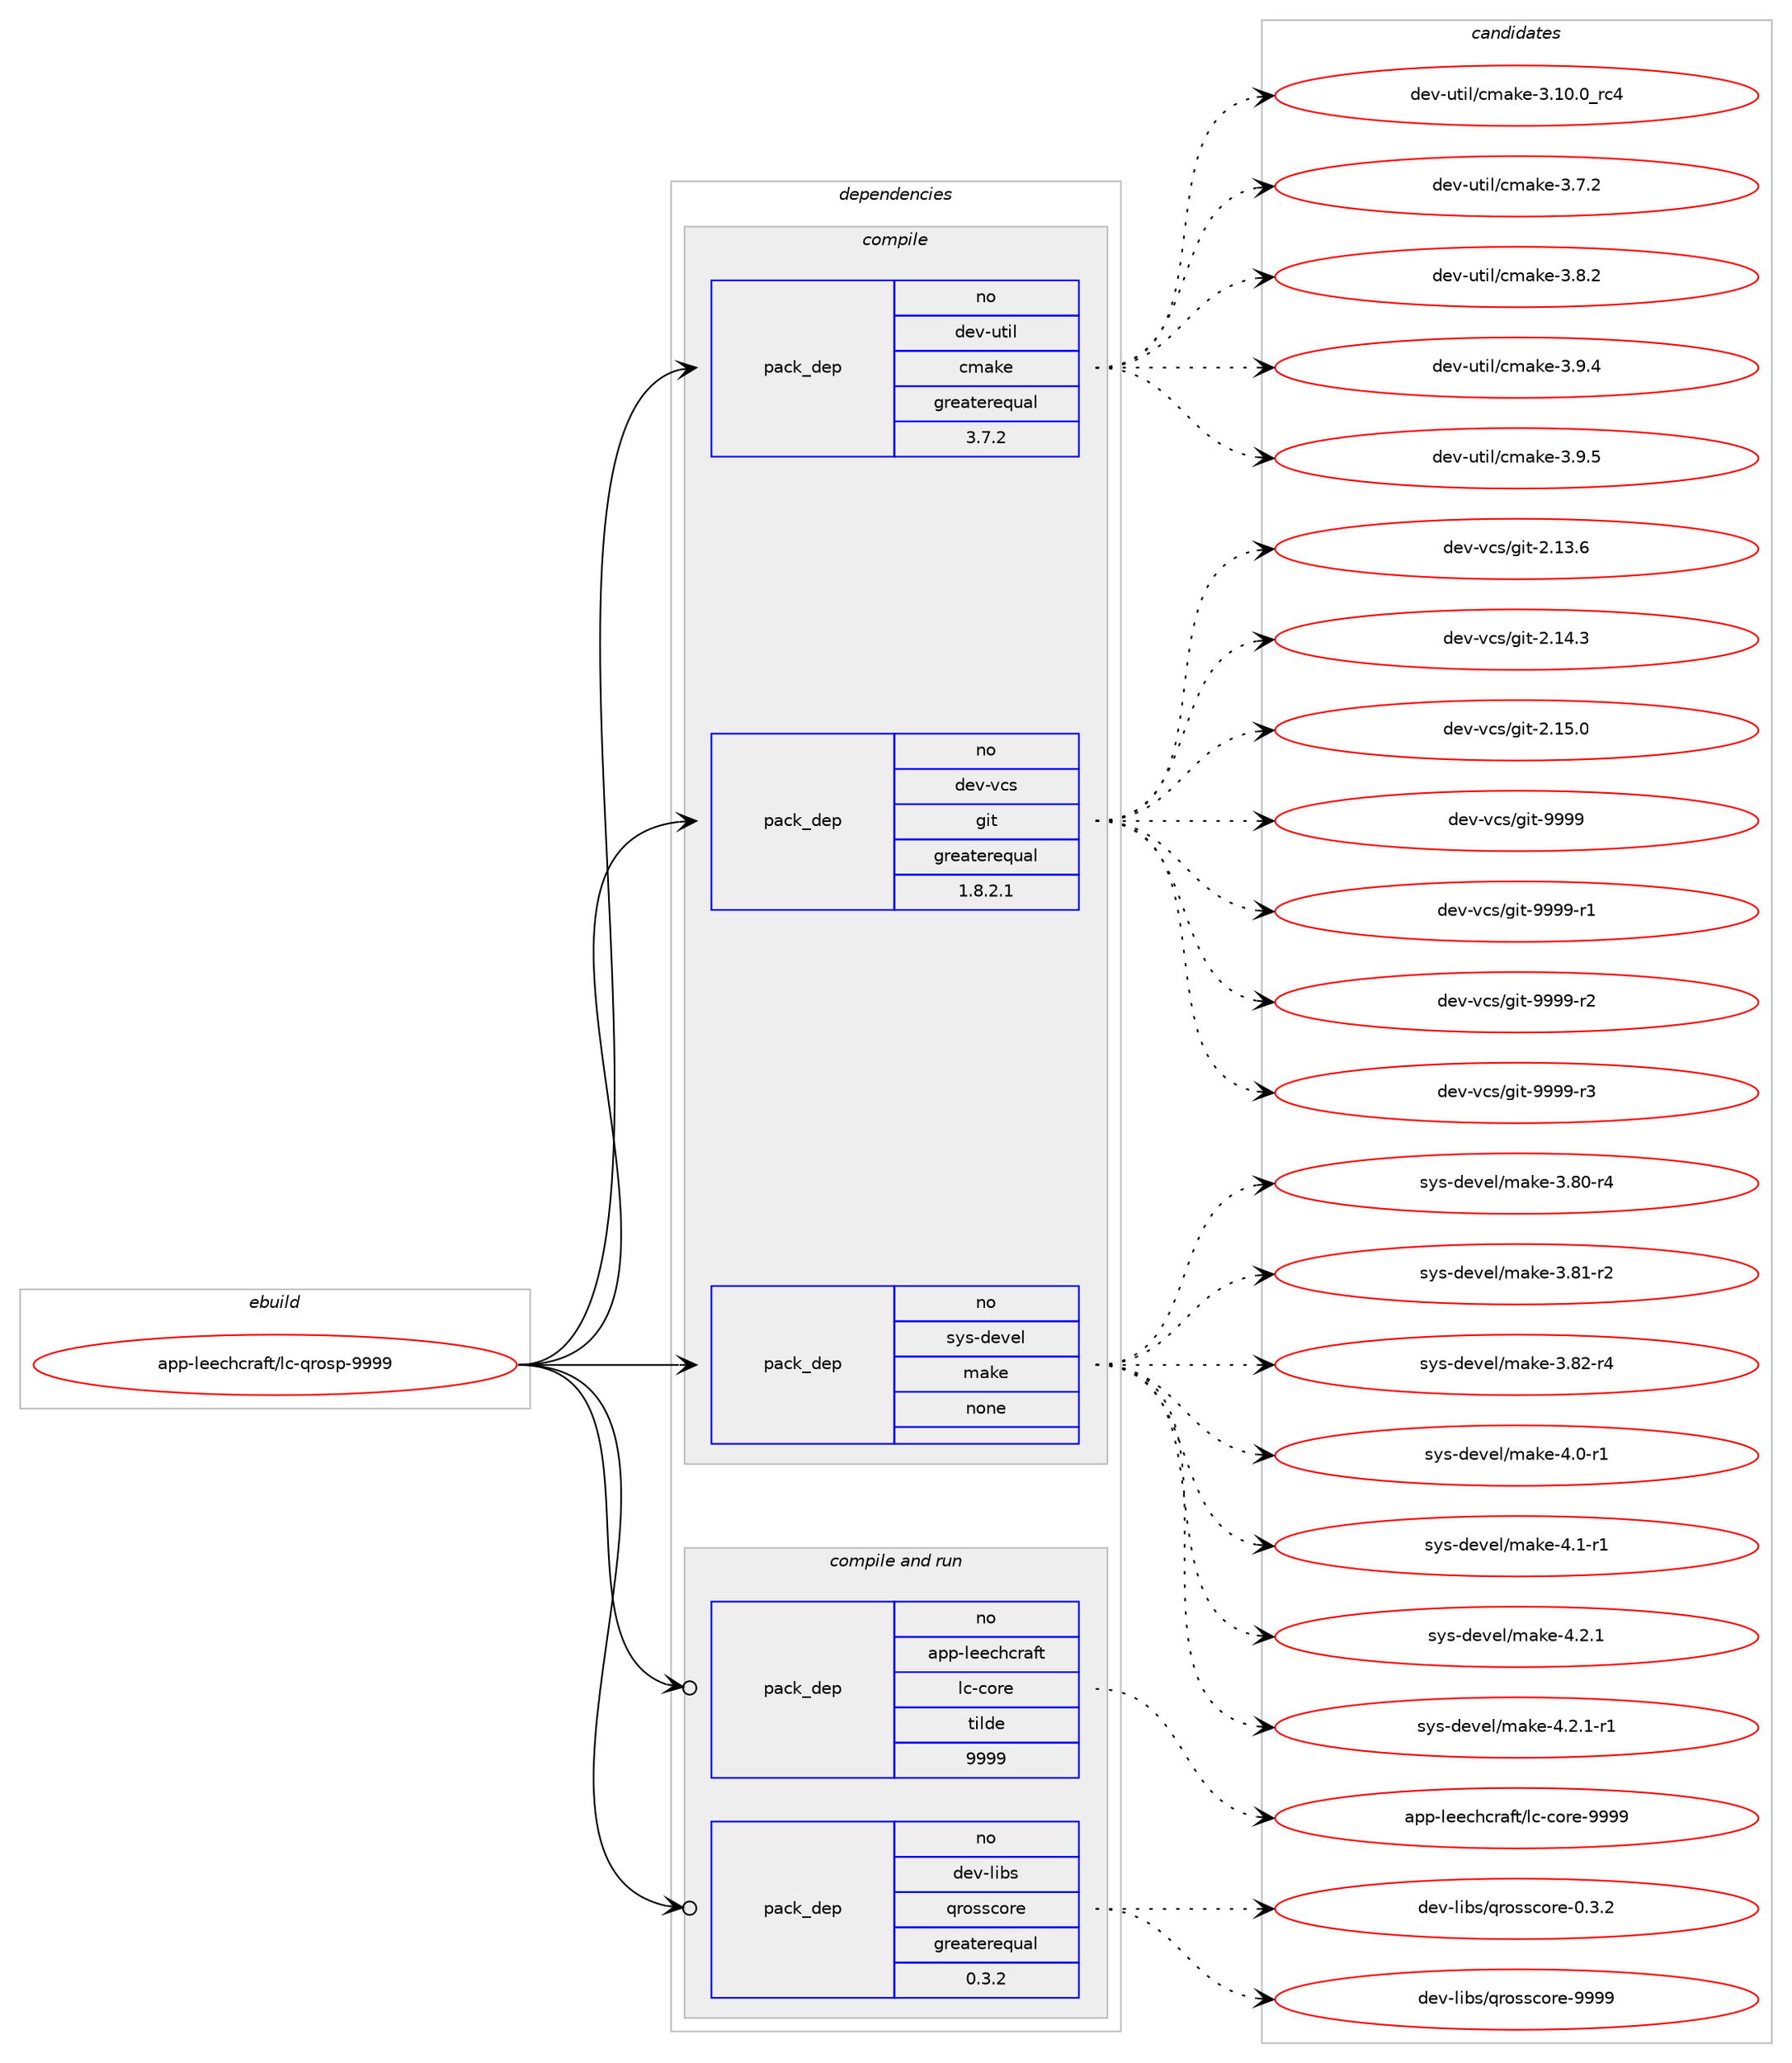 digraph prolog {

# *************
# Graph options
# *************

newrank=true;
concentrate=true;
compound=true;
graph [rankdir=LR,fontname=Helvetica,fontsize=10,ranksep=1.5];#, ranksep=2.5, nodesep=0.2];
edge  [arrowhead=vee];
node  [fontname=Helvetica,fontsize=10];

# **********
# The ebuild
# **********

subgraph cluster_leftcol {
color=gray;
rank=same;
label=<<i>ebuild</i>>;
id [label="app-leechcraft/lc-qrosp-9999", color=red, width=4, href="../app-leechcraft/lc-qrosp-9999.svg"];
}

# ****************
# The dependencies
# ****************

subgraph cluster_midcol {
color=gray;
label=<<i>dependencies</i>>;
subgraph cluster_compile {
fillcolor="#eeeeee";
style=filled;
label=<<i>compile</i>>;
subgraph pack31963 {
dependency44837 [label=<<TABLE BORDER="0" CELLBORDER="1" CELLSPACING="0" CELLPADDING="4" WIDTH="220"><TR><TD ROWSPAN="6" CELLPADDING="30">pack_dep</TD></TR><TR><TD WIDTH="110">no</TD></TR><TR><TD>dev-util</TD></TR><TR><TD>cmake</TD></TR><TR><TD>greaterequal</TD></TR><TR><TD>3.7.2</TD></TR></TABLE>>, shape=none, color=blue];
}
id:e -> dependency44837:w [weight=20,style="solid",arrowhead="vee"];
subgraph pack31964 {
dependency44838 [label=<<TABLE BORDER="0" CELLBORDER="1" CELLSPACING="0" CELLPADDING="4" WIDTH="220"><TR><TD ROWSPAN="6" CELLPADDING="30">pack_dep</TD></TR><TR><TD WIDTH="110">no</TD></TR><TR><TD>dev-vcs</TD></TR><TR><TD>git</TD></TR><TR><TD>greaterequal</TD></TR><TR><TD>1.8.2.1</TD></TR></TABLE>>, shape=none, color=blue];
}
id:e -> dependency44838:w [weight=20,style="solid",arrowhead="vee"];
subgraph pack31965 {
dependency44839 [label=<<TABLE BORDER="0" CELLBORDER="1" CELLSPACING="0" CELLPADDING="4" WIDTH="220"><TR><TD ROWSPAN="6" CELLPADDING="30">pack_dep</TD></TR><TR><TD WIDTH="110">no</TD></TR><TR><TD>sys-devel</TD></TR><TR><TD>make</TD></TR><TR><TD>none</TD></TR><TR><TD></TD></TR></TABLE>>, shape=none, color=blue];
}
id:e -> dependency44839:w [weight=20,style="solid",arrowhead="vee"];
}
subgraph cluster_compileandrun {
fillcolor="#eeeeee";
style=filled;
label=<<i>compile and run</i>>;
subgraph pack31966 {
dependency44840 [label=<<TABLE BORDER="0" CELLBORDER="1" CELLSPACING="0" CELLPADDING="4" WIDTH="220"><TR><TD ROWSPAN="6" CELLPADDING="30">pack_dep</TD></TR><TR><TD WIDTH="110">no</TD></TR><TR><TD>app-leechcraft</TD></TR><TR><TD>lc-core</TD></TR><TR><TD>tilde</TD></TR><TR><TD>9999</TD></TR></TABLE>>, shape=none, color=blue];
}
id:e -> dependency44840:w [weight=20,style="solid",arrowhead="odotvee"];
subgraph pack31967 {
dependency44841 [label=<<TABLE BORDER="0" CELLBORDER="1" CELLSPACING="0" CELLPADDING="4" WIDTH="220"><TR><TD ROWSPAN="6" CELLPADDING="30">pack_dep</TD></TR><TR><TD WIDTH="110">no</TD></TR><TR><TD>dev-libs</TD></TR><TR><TD>qrosscore</TD></TR><TR><TD>greaterequal</TD></TR><TR><TD>0.3.2</TD></TR></TABLE>>, shape=none, color=blue];
}
id:e -> dependency44841:w [weight=20,style="solid",arrowhead="odotvee"];
}
subgraph cluster_run {
fillcolor="#eeeeee";
style=filled;
label=<<i>run</i>>;
}
}

# **************
# The candidates
# **************

subgraph cluster_choices {
rank=same;
color=gray;
label=<<i>candidates</i>>;

subgraph choice31963 {
color=black;
nodesep=1;
choice1001011184511711610510847991099710710145514649484648951149952 [label="dev-util/cmake-3.10.0_rc4", color=red, width=4,href="../dev-util/cmake-3.10.0_rc4.svg"];
choice10010111845117116105108479910997107101455146554650 [label="dev-util/cmake-3.7.2", color=red, width=4,href="../dev-util/cmake-3.7.2.svg"];
choice10010111845117116105108479910997107101455146564650 [label="dev-util/cmake-3.8.2", color=red, width=4,href="../dev-util/cmake-3.8.2.svg"];
choice10010111845117116105108479910997107101455146574652 [label="dev-util/cmake-3.9.4", color=red, width=4,href="../dev-util/cmake-3.9.4.svg"];
choice10010111845117116105108479910997107101455146574653 [label="dev-util/cmake-3.9.5", color=red, width=4,href="../dev-util/cmake-3.9.5.svg"];
dependency44837:e -> choice1001011184511711610510847991099710710145514649484648951149952:w [style=dotted,weight="100"];
dependency44837:e -> choice10010111845117116105108479910997107101455146554650:w [style=dotted,weight="100"];
dependency44837:e -> choice10010111845117116105108479910997107101455146564650:w [style=dotted,weight="100"];
dependency44837:e -> choice10010111845117116105108479910997107101455146574652:w [style=dotted,weight="100"];
dependency44837:e -> choice10010111845117116105108479910997107101455146574653:w [style=dotted,weight="100"];
}
subgraph choice31964 {
color=black;
nodesep=1;
choice10010111845118991154710310511645504649514654 [label="dev-vcs/git-2.13.6", color=red, width=4,href="../dev-vcs/git-2.13.6.svg"];
choice10010111845118991154710310511645504649524651 [label="dev-vcs/git-2.14.3", color=red, width=4,href="../dev-vcs/git-2.14.3.svg"];
choice10010111845118991154710310511645504649534648 [label="dev-vcs/git-2.15.0", color=red, width=4,href="../dev-vcs/git-2.15.0.svg"];
choice1001011184511899115471031051164557575757 [label="dev-vcs/git-9999", color=red, width=4,href="../dev-vcs/git-9999.svg"];
choice10010111845118991154710310511645575757574511449 [label="dev-vcs/git-9999-r1", color=red, width=4,href="../dev-vcs/git-9999-r1.svg"];
choice10010111845118991154710310511645575757574511450 [label="dev-vcs/git-9999-r2", color=red, width=4,href="../dev-vcs/git-9999-r2.svg"];
choice10010111845118991154710310511645575757574511451 [label="dev-vcs/git-9999-r3", color=red, width=4,href="../dev-vcs/git-9999-r3.svg"];
dependency44838:e -> choice10010111845118991154710310511645504649514654:w [style=dotted,weight="100"];
dependency44838:e -> choice10010111845118991154710310511645504649524651:w [style=dotted,weight="100"];
dependency44838:e -> choice10010111845118991154710310511645504649534648:w [style=dotted,weight="100"];
dependency44838:e -> choice1001011184511899115471031051164557575757:w [style=dotted,weight="100"];
dependency44838:e -> choice10010111845118991154710310511645575757574511449:w [style=dotted,weight="100"];
dependency44838:e -> choice10010111845118991154710310511645575757574511450:w [style=dotted,weight="100"];
dependency44838:e -> choice10010111845118991154710310511645575757574511451:w [style=dotted,weight="100"];
}
subgraph choice31965 {
color=black;
nodesep=1;
choice11512111545100101118101108471099710710145514656484511452 [label="sys-devel/make-3.80-r4", color=red, width=4,href="../sys-devel/make-3.80-r4.svg"];
choice11512111545100101118101108471099710710145514656494511450 [label="sys-devel/make-3.81-r2", color=red, width=4,href="../sys-devel/make-3.81-r2.svg"];
choice11512111545100101118101108471099710710145514656504511452 [label="sys-devel/make-3.82-r4", color=red, width=4,href="../sys-devel/make-3.82-r4.svg"];
choice115121115451001011181011084710997107101455246484511449 [label="sys-devel/make-4.0-r1", color=red, width=4,href="../sys-devel/make-4.0-r1.svg"];
choice115121115451001011181011084710997107101455246494511449 [label="sys-devel/make-4.1-r1", color=red, width=4,href="../sys-devel/make-4.1-r1.svg"];
choice115121115451001011181011084710997107101455246504649 [label="sys-devel/make-4.2.1", color=red, width=4,href="../sys-devel/make-4.2.1.svg"];
choice1151211154510010111810110847109971071014552465046494511449 [label="sys-devel/make-4.2.1-r1", color=red, width=4,href="../sys-devel/make-4.2.1-r1.svg"];
dependency44839:e -> choice11512111545100101118101108471099710710145514656484511452:w [style=dotted,weight="100"];
dependency44839:e -> choice11512111545100101118101108471099710710145514656494511450:w [style=dotted,weight="100"];
dependency44839:e -> choice11512111545100101118101108471099710710145514656504511452:w [style=dotted,weight="100"];
dependency44839:e -> choice115121115451001011181011084710997107101455246484511449:w [style=dotted,weight="100"];
dependency44839:e -> choice115121115451001011181011084710997107101455246494511449:w [style=dotted,weight="100"];
dependency44839:e -> choice115121115451001011181011084710997107101455246504649:w [style=dotted,weight="100"];
dependency44839:e -> choice1151211154510010111810110847109971071014552465046494511449:w [style=dotted,weight="100"];
}
subgraph choice31966 {
color=black;
nodesep=1;
choice9711211245108101101991049911497102116471089945991111141014557575757 [label="app-leechcraft/lc-core-9999", color=red, width=4,href="../app-leechcraft/lc-core-9999.svg"];
dependency44840:e -> choice9711211245108101101991049911497102116471089945991111141014557575757:w [style=dotted,weight="100"];
}
subgraph choice31967 {
color=black;
nodesep=1;
choice10010111845108105981154711311411111511599111114101454846514650 [label="dev-libs/qrosscore-0.3.2", color=red, width=4,href="../dev-libs/qrosscore-0.3.2.svg"];
choice100101118451081059811547113114111115115991111141014557575757 [label="dev-libs/qrosscore-9999", color=red, width=4,href="../dev-libs/qrosscore-9999.svg"];
dependency44841:e -> choice10010111845108105981154711311411111511599111114101454846514650:w [style=dotted,weight="100"];
dependency44841:e -> choice100101118451081059811547113114111115115991111141014557575757:w [style=dotted,weight="100"];
}
}

}
